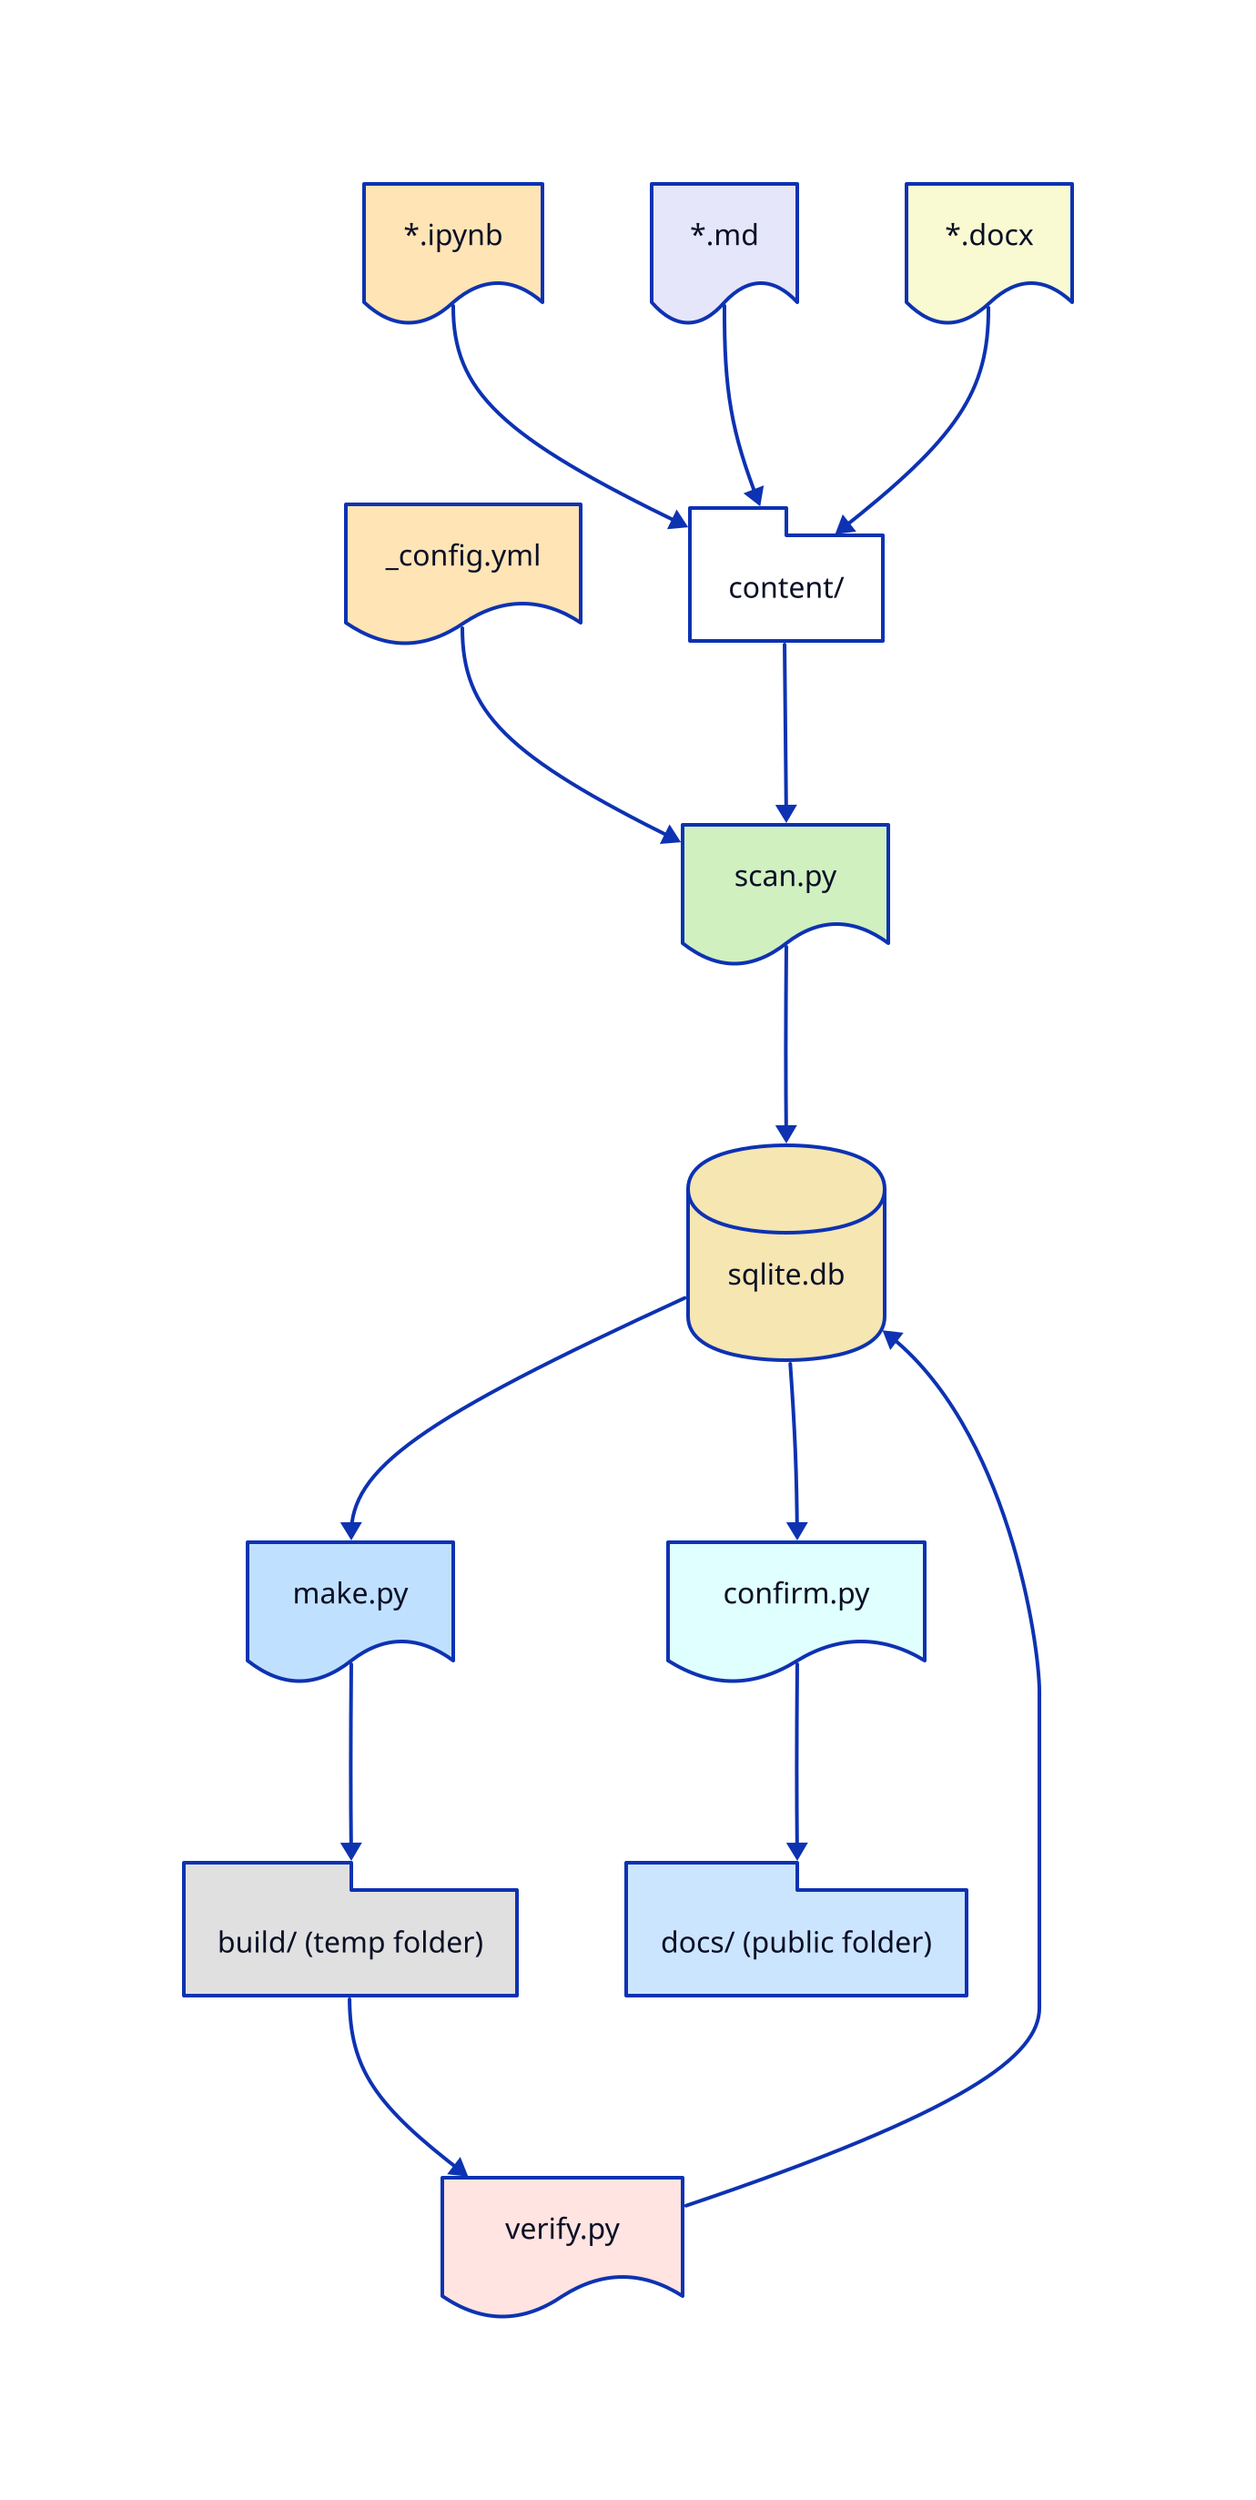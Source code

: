 direction: down

config: "_config.yml"

config: {
    label: "_config.yml"
    shape: document
    style: {
    fill: "#ffe4b5"
  }
}

content: {
  label: "content/"
  shape: package
  style: {
    fill: "#ffffff"
  }
}

ipynb: {
  label: "*.ipynb"
  shape: document
  style: {
    fill: "#ffe4b5"
  }
}
md: {
  label: "*.md"
  shape: document
  style: {
    fill: "#e6e6fa"
  }
}
docx: {
  label: "*.docx"
  shape: document
  style: {
    fill: "#fafad2"
  }
}

ipynb -> content
md -> content
docx -> content

sqlite_db: {
  label: "sqlite.db"
  shape: cylinder
  style: {
    fill: "#f5e6b2"
  }
}

scan_py: {
  label: "scan.py"
  shape: document
  style: {
    fill: "#d0f0c0"
    font: mono
  }
}

make_py: {
  label: "make.py"
  shape: document
  style: {
    fill: "#c0e0ff"
    font: mono
  }
}

verify_py: {
    label: "verify.py"
    shape: document
    style: {
        fill: "#ffe4e1"
        font: mono
    }
}

confirm_py: {
    label: "confirm.py"
    shape: document
    style: {
        fill: "#e0ffff"
        font: mono
    }
}

build: {
  label: "build/ (temp folder)"
  shape: package
  style: {
    fill: "#e0e0e0"
  }
}

docs: {
  label: "docs/ (public folder)"
  shape: package
  style: {
    fill: "#cce5ff"
  }
}


config -> scan_py
content -> scan_py
scan_py -> sqlite_db
sqlite_db -> make_py
make_py -> build
build -> verify_py
verify_py -> sqlite_db
sqlite_db -> confirm_py
confirm_py -> docs